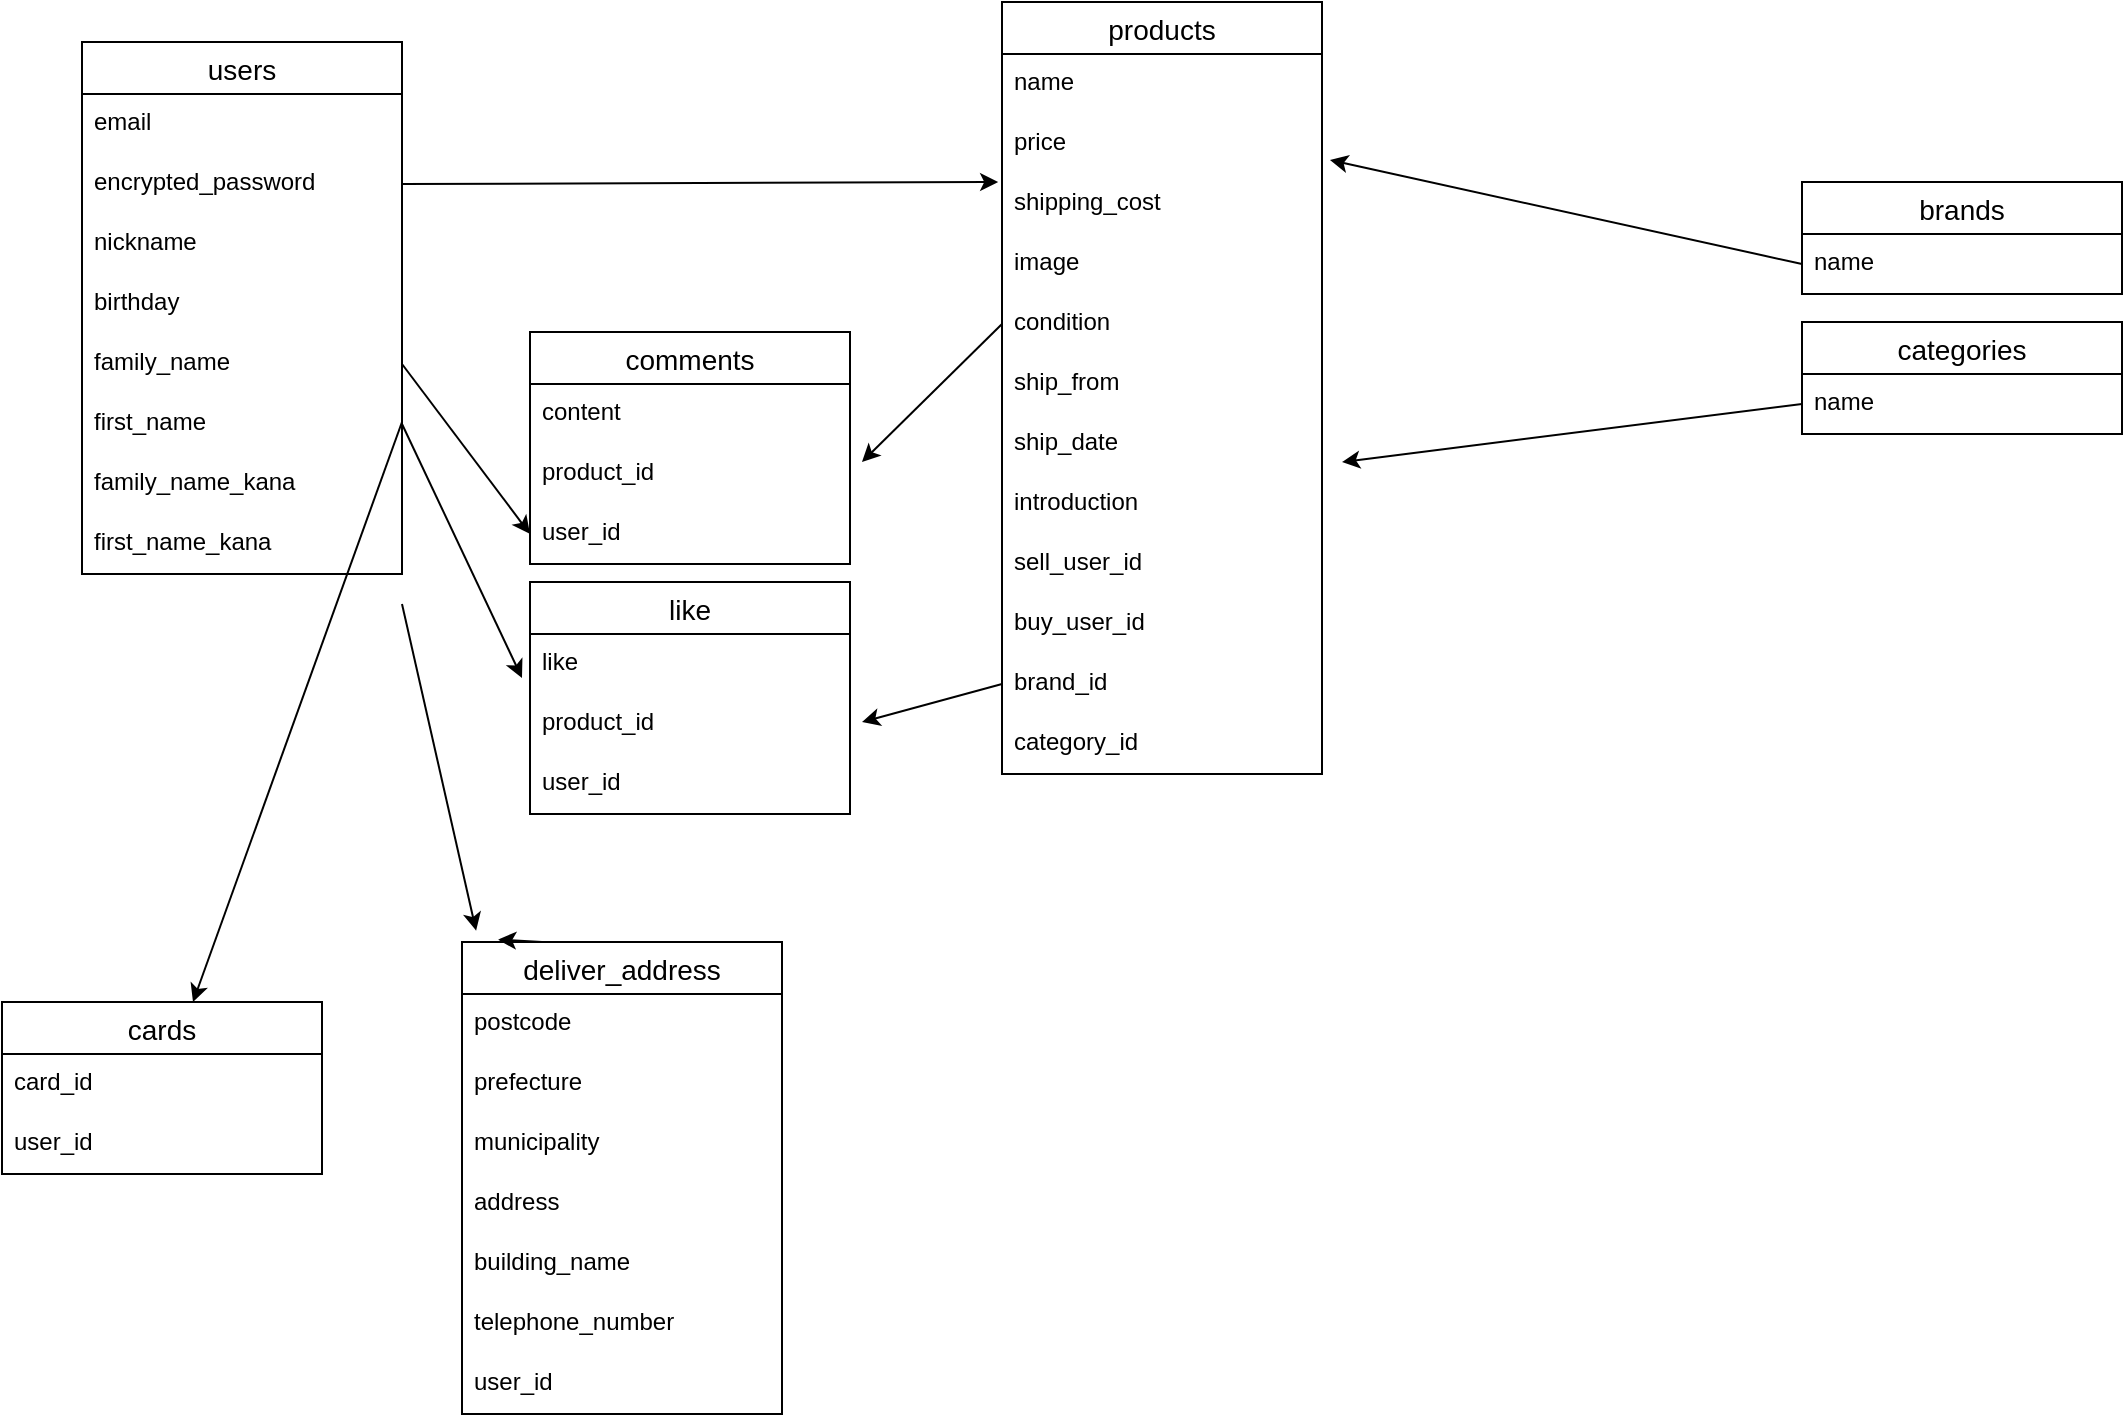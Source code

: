 <mxfile>
    <diagram id="nL_jhP4JLt1wY2VZ7FZw" name="ページ1">
        <mxGraphModel dx="1146" dy="669" grid="1" gridSize="10" guides="1" tooltips="1" connect="1" arrows="1" fold="1" page="1" pageScale="1" pageWidth="827" pageHeight="1169" math="0" shadow="0">
            <root>
                <mxCell id="0"/>
                <mxCell id="1" parent="0"/>
                <mxCell id="28" value="" style="shape=table;startSize=0;container=1;collapsible=1;childLayout=tableLayout;fixedRows=1;rowLines=0;fontStyle=0;align=center;resizeLast=1;strokeColor=none;fillColor=none;collapsible=0;" parent="1" vertex="1">
                    <mxGeometry x="190" y="176" width="180" height="30" as="geometry"/>
                </mxCell>
                <mxCell id="29" value="" style="shape=tableRow;horizontal=0;startSize=0;swimlaneHead=0;swimlaneBody=0;fillColor=none;collapsible=0;dropTarget=0;points=[[0,0.5],[1,0.5]];portConstraint=eastwest;top=0;left=0;right=0;bottom=0;" parent="28" vertex="1">
                    <mxGeometry width="180" height="30" as="geometry"/>
                </mxCell>
                <mxCell id="30" value="" style="shape=partialRectangle;connectable=0;fillColor=none;top=0;left=0;bottom=0;right=0;editable=1;overflow=hidden;" parent="29" vertex="1">
                    <mxGeometry width="30" height="30" as="geometry">
                        <mxRectangle width="30" height="30" as="alternateBounds"/>
                    </mxGeometry>
                </mxCell>
                <mxCell id="31" value="" style="shape=partialRectangle;connectable=0;fillColor=none;top=0;left=0;bottom=0;right=0;align=left;spacingLeft=6;overflow=hidden;" parent="29" vertex="1">
                    <mxGeometry x="30" width="150" height="30" as="geometry">
                        <mxRectangle width="150" height="30" as="alternateBounds"/>
                    </mxGeometry>
                </mxCell>
                <mxCell id="145" value="users" style="swimlane;fontStyle=0;childLayout=stackLayout;horizontal=1;startSize=26;horizontalStack=0;resizeParent=1;resizeParentMax=0;resizeLast=0;collapsible=1;marginBottom=0;align=center;fontSize=14;" parent="1" vertex="1">
                    <mxGeometry x="110" y="50" width="160" height="266" as="geometry"/>
                </mxCell>
                <mxCell id="147" value="email" style="text;strokeColor=none;fillColor=none;spacingLeft=4;spacingRight=4;overflow=hidden;rotatable=0;points=[[0,0.5],[1,0.5]];portConstraint=eastwest;fontSize=12;" parent="145" vertex="1">
                    <mxGeometry y="26" width="160" height="30" as="geometry"/>
                </mxCell>
                <mxCell id="148" value="encrypted_password" style="text;strokeColor=none;fillColor=none;spacingLeft=4;spacingRight=4;overflow=hidden;rotatable=0;points=[[0,0.5],[1,0.5]];portConstraint=eastwest;fontSize=12;" parent="145" vertex="1">
                    <mxGeometry y="56" width="160" height="30" as="geometry"/>
                </mxCell>
                <mxCell id="150" value="nickname" style="text;strokeColor=none;fillColor=none;spacingLeft=4;spacingRight=4;overflow=hidden;rotatable=0;points=[[0,0.5],[1,0.5]];portConstraint=eastwest;fontSize=12;" parent="145" vertex="1">
                    <mxGeometry y="86" width="160" height="30" as="geometry"/>
                </mxCell>
                <mxCell id="151" value="birthday" style="text;strokeColor=none;fillColor=none;spacingLeft=4;spacingRight=4;overflow=hidden;rotatable=0;points=[[0,0.5],[1,0.5]];portConstraint=eastwest;fontSize=12;" parent="145" vertex="1">
                    <mxGeometry y="116" width="160" height="30" as="geometry"/>
                </mxCell>
                <mxCell id="153" value="family_name" style="text;strokeColor=none;fillColor=none;spacingLeft=4;spacingRight=4;overflow=hidden;rotatable=0;points=[[0,0.5],[1,0.5]];portConstraint=eastwest;fontSize=12;" parent="145" vertex="1">
                    <mxGeometry y="146" width="160" height="30" as="geometry"/>
                </mxCell>
                <mxCell id="152" value="first_name" style="text;strokeColor=none;fillColor=none;spacingLeft=4;spacingRight=4;overflow=hidden;rotatable=0;points=[[0,0.5],[1,0.5]];portConstraint=eastwest;fontSize=12;" parent="145" vertex="1">
                    <mxGeometry y="176" width="160" height="30" as="geometry"/>
                </mxCell>
                <mxCell id="154" value="family_name_kana" style="text;strokeColor=none;fillColor=none;spacingLeft=4;spacingRight=4;overflow=hidden;rotatable=0;points=[[0,0.5],[1,0.5]];portConstraint=eastwest;fontSize=12;" parent="145" vertex="1">
                    <mxGeometry y="206" width="160" height="30" as="geometry"/>
                </mxCell>
                <mxCell id="155" value="first_name_kana" style="text;strokeColor=none;fillColor=none;spacingLeft=4;spacingRight=4;overflow=hidden;rotatable=0;points=[[0,0.5],[1,0.5]];portConstraint=eastwest;fontSize=12;" parent="145" vertex="1">
                    <mxGeometry y="236" width="160" height="30" as="geometry"/>
                </mxCell>
                <mxCell id="158" value="products" style="swimlane;fontStyle=0;childLayout=stackLayout;horizontal=1;startSize=26;horizontalStack=0;resizeParent=1;resizeParentMax=0;resizeLast=0;collapsible=1;marginBottom=0;align=center;fontSize=14;" parent="1" vertex="1">
                    <mxGeometry x="570" y="30" width="160" height="386" as="geometry"/>
                </mxCell>
                <mxCell id="159" value="name" style="text;strokeColor=none;fillColor=none;spacingLeft=4;spacingRight=4;overflow=hidden;rotatable=0;points=[[0,0.5],[1,0.5]];portConstraint=eastwest;fontSize=12;" parent="158" vertex="1">
                    <mxGeometry y="26" width="160" height="30" as="geometry"/>
                </mxCell>
                <mxCell id="160" value="price" style="text;strokeColor=none;fillColor=none;spacingLeft=4;spacingRight=4;overflow=hidden;rotatable=0;points=[[0,0.5],[1,0.5]];portConstraint=eastwest;fontSize=12;" parent="158" vertex="1">
                    <mxGeometry y="56" width="160" height="30" as="geometry"/>
                </mxCell>
                <mxCell id="162" value="shipping_cost" style="text;strokeColor=none;fillColor=none;spacingLeft=4;spacingRight=4;overflow=hidden;rotatable=0;points=[[0,0.5],[1,0.5]];portConstraint=eastwest;fontSize=12;" parent="158" vertex="1">
                    <mxGeometry y="86" width="160" height="30" as="geometry"/>
                </mxCell>
                <mxCell id="163" value="image" style="text;strokeColor=none;fillColor=none;spacingLeft=4;spacingRight=4;overflow=hidden;rotatable=0;points=[[0,0.5],[1,0.5]];portConstraint=eastwest;fontSize=12;" parent="158" vertex="1">
                    <mxGeometry y="116" width="160" height="30" as="geometry"/>
                </mxCell>
                <mxCell id="168" value="condition" style="text;strokeColor=none;fillColor=none;spacingLeft=4;spacingRight=4;overflow=hidden;rotatable=0;points=[[0,0.5],[1,0.5]];portConstraint=eastwest;fontSize=12;" parent="158" vertex="1">
                    <mxGeometry y="146" width="160" height="30" as="geometry"/>
                </mxCell>
                <mxCell id="169" value="ship_from" style="text;strokeColor=none;fillColor=none;spacingLeft=4;spacingRight=4;overflow=hidden;rotatable=0;points=[[0,0.5],[1,0.5]];portConstraint=eastwest;fontSize=12;" parent="158" vertex="1">
                    <mxGeometry y="176" width="160" height="30" as="geometry"/>
                </mxCell>
                <mxCell id="171" value="ship_date" style="text;strokeColor=none;fillColor=none;spacingLeft=4;spacingRight=4;overflow=hidden;rotatable=0;points=[[0,0.5],[1,0.5]];portConstraint=eastwest;fontSize=12;" parent="158" vertex="1">
                    <mxGeometry y="206" width="160" height="30" as="geometry"/>
                </mxCell>
                <mxCell id="166" value="introduction" style="text;strokeColor=none;fillColor=none;spacingLeft=4;spacingRight=4;overflow=hidden;rotatable=0;points=[[0,0.5],[1,0.5]];portConstraint=eastwest;fontSize=12;" parent="158" vertex="1">
                    <mxGeometry y="236" width="160" height="30" as="geometry"/>
                </mxCell>
                <mxCell id="173" value="sell_user_id" style="text;strokeColor=none;fillColor=none;spacingLeft=4;spacingRight=4;overflow=hidden;rotatable=0;points=[[0,0.5],[1,0.5]];portConstraint=eastwest;fontSize=12;" parent="158" vertex="1">
                    <mxGeometry y="266" width="160" height="30" as="geometry"/>
                </mxCell>
                <mxCell id="249" value="buy_user_id" style="text;strokeColor=none;fillColor=none;spacingLeft=4;spacingRight=4;overflow=hidden;rotatable=0;points=[[0,0.5],[1,0.5]];portConstraint=eastwest;fontSize=12;" vertex="1" parent="158">
                    <mxGeometry y="296" width="160" height="30" as="geometry"/>
                </mxCell>
                <mxCell id="172" value="brand_id" style="text;strokeColor=none;fillColor=none;spacingLeft=4;spacingRight=4;overflow=hidden;rotatable=0;points=[[0,0.5],[1,0.5]];portConstraint=eastwest;fontSize=12;" parent="158" vertex="1">
                    <mxGeometry y="326" width="160" height="30" as="geometry"/>
                </mxCell>
                <mxCell id="170" value="category_id" style="text;strokeColor=none;fillColor=none;spacingLeft=4;spacingRight=4;overflow=hidden;rotatable=0;points=[[0,0.5],[1,0.5]];portConstraint=eastwest;fontSize=12;" parent="158" vertex="1">
                    <mxGeometry y="356" width="160" height="30" as="geometry"/>
                </mxCell>
                <mxCell id="178" value="comments" style="swimlane;fontStyle=0;childLayout=stackLayout;horizontal=1;startSize=26;horizontalStack=0;resizeParent=1;resizeParentMax=0;resizeLast=0;collapsible=1;marginBottom=0;align=center;fontSize=14;" parent="1" vertex="1">
                    <mxGeometry x="334" y="195" width="160" height="116" as="geometry"/>
                </mxCell>
                <mxCell id="179" value="content" style="text;strokeColor=none;fillColor=none;spacingLeft=4;spacingRight=4;overflow=hidden;rotatable=0;points=[[0,0.5],[1,0.5]];portConstraint=eastwest;fontSize=12;" parent="178" vertex="1">
                    <mxGeometry y="26" width="160" height="30" as="geometry"/>
                </mxCell>
                <mxCell id="182" value="product_id" style="text;strokeColor=none;fillColor=none;spacingLeft=4;spacingRight=4;overflow=hidden;rotatable=0;points=[[0,0.5],[1,0.5]];portConstraint=eastwest;fontSize=12;" parent="178" vertex="1">
                    <mxGeometry y="56" width="160" height="30" as="geometry"/>
                </mxCell>
                <mxCell id="181" value="user_id" style="text;strokeColor=none;fillColor=none;spacingLeft=4;spacingRight=4;overflow=hidden;rotatable=0;points=[[0,0.5],[1,0.5]];portConstraint=eastwest;fontSize=12;" parent="178" vertex="1">
                    <mxGeometry y="86" width="160" height="30" as="geometry"/>
                </mxCell>
                <mxCell id="187" value="brands" style="swimlane;fontStyle=0;childLayout=stackLayout;horizontal=1;startSize=26;horizontalStack=0;resizeParent=1;resizeParentMax=0;resizeLast=0;collapsible=1;marginBottom=0;align=center;fontSize=14;" parent="1" vertex="1">
                    <mxGeometry x="970" y="120" width="160" height="56" as="geometry"/>
                </mxCell>
                <mxCell id="188" value="name" style="text;strokeColor=none;fillColor=none;spacingLeft=4;spacingRight=4;overflow=hidden;rotatable=0;points=[[0,0.5],[1,0.5]];portConstraint=eastwest;fontSize=12;" parent="187" vertex="1">
                    <mxGeometry y="26" width="160" height="30" as="geometry"/>
                </mxCell>
                <mxCell id="191" value="like" style="swimlane;fontStyle=0;childLayout=stackLayout;horizontal=1;startSize=26;horizontalStack=0;resizeParent=1;resizeParentMax=0;resizeLast=0;collapsible=1;marginBottom=0;align=center;fontSize=14;" parent="1" vertex="1">
                    <mxGeometry x="334" y="320" width="160" height="116" as="geometry"/>
                </mxCell>
                <mxCell id="192" value="like" style="text;strokeColor=none;fillColor=none;spacingLeft=4;spacingRight=4;overflow=hidden;rotatable=0;points=[[0,0.5],[1,0.5]];portConstraint=eastwest;fontSize=12;" parent="191" vertex="1">
                    <mxGeometry y="26" width="160" height="30" as="geometry"/>
                </mxCell>
                <mxCell id="193" value="product_id" style="text;strokeColor=none;fillColor=none;spacingLeft=4;spacingRight=4;overflow=hidden;rotatable=0;points=[[0,0.5],[1,0.5]];portConstraint=eastwest;fontSize=12;" parent="191" vertex="1">
                    <mxGeometry y="56" width="160" height="30" as="geometry"/>
                </mxCell>
                <mxCell id="194" value="user_id" style="text;strokeColor=none;fillColor=none;spacingLeft=4;spacingRight=4;overflow=hidden;rotatable=0;points=[[0,0.5],[1,0.5]];portConstraint=eastwest;fontSize=12;" parent="191" vertex="1">
                    <mxGeometry y="86" width="160" height="30" as="geometry"/>
                </mxCell>
                <mxCell id="183" value="categories" style="swimlane;fontStyle=0;childLayout=stackLayout;horizontal=1;startSize=26;horizontalStack=0;resizeParent=1;resizeParentMax=0;resizeLast=0;collapsible=1;marginBottom=0;align=center;fontSize=14;" parent="1" vertex="1">
                    <mxGeometry x="970" y="190" width="160" height="56" as="geometry"/>
                </mxCell>
                <mxCell id="184" value="name" style="text;strokeColor=none;fillColor=none;spacingLeft=4;spacingRight=4;overflow=hidden;rotatable=0;points=[[0,0.5],[1,0.5]];portConstraint=eastwest;fontSize=12;" parent="183" vertex="1">
                    <mxGeometry y="26" width="160" height="30" as="geometry"/>
                </mxCell>
                <mxCell id="195" value="deliver_address" style="swimlane;fontStyle=0;childLayout=stackLayout;horizontal=1;startSize=26;horizontalStack=0;resizeParent=1;resizeParentMax=0;resizeLast=0;collapsible=1;marginBottom=0;align=center;fontSize=14;" parent="1" vertex="1">
                    <mxGeometry x="300" y="500" width="160" height="236" as="geometry"/>
                </mxCell>
                <mxCell id="196" value="postcode" style="text;strokeColor=none;fillColor=none;spacingLeft=4;spacingRight=4;overflow=hidden;rotatable=0;points=[[0,0.5],[1,0.5]];portConstraint=eastwest;fontSize=12;" parent="195" vertex="1">
                    <mxGeometry y="26" width="160" height="30" as="geometry"/>
                </mxCell>
                <mxCell id="197" value="prefecture" style="text;strokeColor=none;fillColor=none;spacingLeft=4;spacingRight=4;overflow=hidden;rotatable=0;points=[[0,0.5],[1,0.5]];portConstraint=eastwest;fontSize=12;" parent="195" vertex="1">
                    <mxGeometry y="56" width="160" height="30" as="geometry"/>
                </mxCell>
                <mxCell id="200" value="municipality" style="text;strokeColor=none;fillColor=none;spacingLeft=4;spacingRight=4;overflow=hidden;rotatable=0;points=[[0,0.5],[1,0.5]];portConstraint=eastwest;fontSize=12;" parent="195" vertex="1">
                    <mxGeometry y="86" width="160" height="30" as="geometry"/>
                </mxCell>
                <mxCell id="201" value="address" style="text;strokeColor=none;fillColor=none;spacingLeft=4;spacingRight=4;overflow=hidden;rotatable=0;points=[[0,0.5],[1,0.5]];portConstraint=eastwest;fontSize=12;" parent="195" vertex="1">
                    <mxGeometry y="116" width="160" height="30" as="geometry"/>
                </mxCell>
                <mxCell id="199" value="building_name" style="text;strokeColor=none;fillColor=none;spacingLeft=4;spacingRight=4;overflow=hidden;rotatable=0;points=[[0,0.5],[1,0.5]];portConstraint=eastwest;fontSize=12;" parent="195" vertex="1">
                    <mxGeometry y="146" width="160" height="30" as="geometry"/>
                </mxCell>
                <mxCell id="198" value="telephone_number" style="text;strokeColor=none;fillColor=none;spacingLeft=4;spacingRight=4;overflow=hidden;rotatable=0;points=[[0,0.5],[1,0.5]];portConstraint=eastwest;fontSize=12;" parent="195" vertex="1">
                    <mxGeometry y="176" width="160" height="30" as="geometry"/>
                </mxCell>
                <mxCell id="242" value="user_id" style="text;strokeColor=none;fillColor=none;spacingLeft=4;spacingRight=4;overflow=hidden;rotatable=0;points=[[0,0.5],[1,0.5]];portConstraint=eastwest;fontSize=12;" vertex="1" parent="195">
                    <mxGeometry y="206" width="160" height="30" as="geometry"/>
                </mxCell>
                <mxCell id="174" value="cards" style="swimlane;fontStyle=0;childLayout=stackLayout;horizontal=1;startSize=26;horizontalStack=0;resizeParent=1;resizeParentMax=0;resizeLast=0;collapsible=1;marginBottom=0;align=center;fontSize=14;" parent="1" vertex="1">
                    <mxGeometry x="70" y="530" width="160" height="86" as="geometry"/>
                </mxCell>
                <mxCell id="175" value="card_id" style="text;strokeColor=none;fillColor=none;spacingLeft=4;spacingRight=4;overflow=hidden;rotatable=0;points=[[0,0.5],[1,0.5]];portConstraint=eastwest;fontSize=12;" parent="174" vertex="1">
                    <mxGeometry y="26" width="160" height="30" as="geometry"/>
                </mxCell>
                <mxCell id="176" value="user_id" style="text;strokeColor=none;fillColor=none;spacingLeft=4;spacingRight=4;overflow=hidden;rotatable=0;points=[[0,0.5],[1,0.5]];portConstraint=eastwest;fontSize=12;" parent="174" vertex="1">
                    <mxGeometry y="56" width="160" height="30" as="geometry"/>
                </mxCell>
                <mxCell id="212" style="html=1;exitX=1;exitY=0.5;exitDx=0;exitDy=0;entryX=0;entryY=0.5;entryDx=0;entryDy=0;" parent="1" source="153" target="181" edge="1">
                    <mxGeometry relative="1" as="geometry"/>
                </mxCell>
                <mxCell id="213" style="edgeStyle=none;html=1;exitX=1;exitY=0.5;exitDx=0;exitDy=0;entryX=-0.025;entryY=0.733;entryDx=0;entryDy=0;entryPerimeter=0;" parent="1" source="152" target="192" edge="1">
                    <mxGeometry relative="1" as="geometry"/>
                </mxCell>
                <mxCell id="216" style="edgeStyle=none;html=1;exitX=1;exitY=0.5;exitDx=0;exitDy=0;entryX=-0.012;entryY=0.133;entryDx=0;entryDy=0;entryPerimeter=0;" parent="1" source="148" target="162" edge="1">
                    <mxGeometry relative="1" as="geometry"/>
                </mxCell>
                <mxCell id="217" style="edgeStyle=none;html=1;exitX=0;exitY=0.5;exitDx=0;exitDy=0;" parent="1" edge="1">
                    <mxGeometry relative="1" as="geometry">
                        <mxPoint x="500" y="260" as="targetPoint"/>
                        <mxPoint x="570" y="191" as="sourcePoint"/>
                    </mxGeometry>
                </mxCell>
                <mxCell id="218" style="edgeStyle=none;html=1;exitX=0;exitY=0.5;exitDx=0;exitDy=0;" parent="1" source="172" edge="1">
                    <mxGeometry relative="1" as="geometry">
                        <mxPoint x="500" y="390" as="targetPoint"/>
                    </mxGeometry>
                </mxCell>
                <mxCell id="234" style="edgeStyle=none;html=1;exitX=0.25;exitY=0;exitDx=0;exitDy=0;entryX=0.113;entryY=-0.005;entryDx=0;entryDy=0;entryPerimeter=0;" parent="1" source="195" target="195" edge="1">
                    <mxGeometry relative="1" as="geometry"/>
                </mxCell>
                <mxCell id="237" style="edgeStyle=none;html=1;" parent="1" target="174" edge="1">
                    <mxGeometry relative="1" as="geometry">
                        <mxPoint x="270" y="240" as="sourcePoint"/>
                    </mxGeometry>
                </mxCell>
                <mxCell id="238" style="edgeStyle=none;html=1;exitX=1;exitY=0.5;exitDx=0;exitDy=0;entryX=0.044;entryY=-0.024;entryDx=0;entryDy=0;entryPerimeter=0;" parent="1" target="195" edge="1">
                    <mxGeometry relative="1" as="geometry">
                        <mxPoint x="270" y="331" as="sourcePoint"/>
                    </mxGeometry>
                </mxCell>
                <mxCell id="240" style="edgeStyle=none;html=1;exitX=0;exitY=0.5;exitDx=0;exitDy=0;entryX=1.025;entryY=0.767;entryDx=0;entryDy=0;entryPerimeter=0;" parent="1" source="188" target="160" edge="1">
                    <mxGeometry relative="1" as="geometry"/>
                </mxCell>
                <mxCell id="241" style="edgeStyle=none;html=1;exitX=0;exitY=0.5;exitDx=0;exitDy=0;" parent="1" source="184" edge="1">
                    <mxGeometry relative="1" as="geometry">
                        <mxPoint x="740" y="260" as="targetPoint"/>
                    </mxGeometry>
                </mxCell>
            </root>
        </mxGraphModel>
    </diagram>
</mxfile>